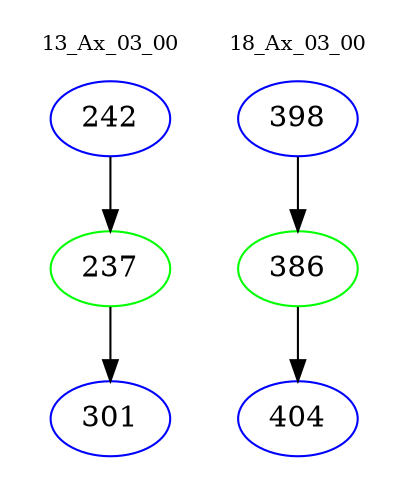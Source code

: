 digraph{
subgraph cluster_0 {
color = white
label = "13_Ax_03_00";
fontsize=10;
T0_242 [label="242", color="blue"]
T0_242 -> T0_237 [color="black"]
T0_237 [label="237", color="green"]
T0_237 -> T0_301 [color="black"]
T0_301 [label="301", color="blue"]
}
subgraph cluster_1 {
color = white
label = "18_Ax_03_00";
fontsize=10;
T1_398 [label="398", color="blue"]
T1_398 -> T1_386 [color="black"]
T1_386 [label="386", color="green"]
T1_386 -> T1_404 [color="black"]
T1_404 [label="404", color="blue"]
}
}
